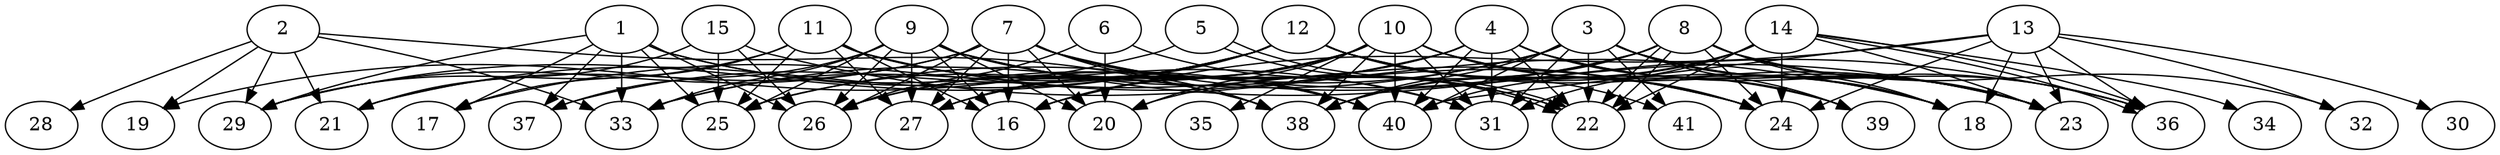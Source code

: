 // DAG (tier=3-complex, mode=data, n=41, ccr=0.513, fat=0.814, density=0.629, regular=0.360, jump=0.311, mindata=4194304, maxdata=33554432)
// DAG automatically generated by daggen at Sun Aug 24 16:33:35 2025
// /home/ermia/Project/Environments/daggen/bin/daggen --dot --ccr 0.513 --fat 0.814 --regular 0.360 --density 0.629 --jump 0.311 --mindata 4194304 --maxdata 33554432 -n 41 
digraph G {
  1 [size="11720893168507093516288", alpha="0.17", expect_size="5860446584253546758144"]
  1 -> 17 [size ="4127912269709312"]
  1 -> 25 [size ="4127912269709312"]
  1 -> 26 [size ="4127912269709312"]
  1 -> 29 [size ="4127912269709312"]
  1 -> 31 [size ="4127912269709312"]
  1 -> 33 [size ="4127912269709312"]
  1 -> 37 [size ="4127912269709312"]
  1 -> 40 [size ="4127912269709312"]
  2 [size="3212127378894494720", alpha="0.08", expect_size="1606063689447247360"]
  2 -> 19 [size ="1541306266419200"]
  2 -> 21 [size ="1541306266419200"]
  2 -> 28 [size ="1541306266419200"]
  2 -> 29 [size ="1541306266419200"]
  2 -> 33 [size ="1541306266419200"]
  2 -> 38 [size ="1541306266419200"]
  3 [size="4286846900701816160256", alpha="0.02", expect_size="2143423450350908080128"]
  3 -> 18 [size ="2111131581677568"]
  3 -> 22 [size ="2111131581677568"]
  3 -> 23 [size ="2111131581677568"]
  3 -> 26 [size ="2111131581677568"]
  3 -> 31 [size ="2111131581677568"]
  3 -> 33 [size ="2111131581677568"]
  3 -> 36 [size ="2111131581677568"]
  3 -> 38 [size ="2111131581677568"]
  3 -> 39 [size ="2111131581677568"]
  3 -> 40 [size ="2111131581677568"]
  3 -> 41 [size ="2111131581677568"]
  4 [size="5309856798625938432", alpha="0.10", expect_size="2654928399312969216"]
  4 -> 16 [size ="7412468267614208"]
  4 -> 17 [size ="7412468267614208"]
  4 -> 22 [size ="7412468267614208"]
  4 -> 23 [size ="7412468267614208"]
  4 -> 27 [size ="7412468267614208"]
  4 -> 31 [size ="7412468267614208"]
  4 -> 36 [size ="7412468267614208"]
  4 -> 39 [size ="7412468267614208"]
  4 -> 40 [size ="7412468267614208"]
  5 [size="28452019070978340", alpha="0.01", expect_size="14226009535489170"]
  5 -> 19 [size ="726779467661312"]
  5 -> 22 [size ="726779467661312"]
  5 -> 22 [size ="726779467661312"]
  6 [size="1619253979817846784", alpha="0.11", expect_size="809626989908923392"]
  6 -> 20 [size ="1239774597742592"]
  6 -> 22 [size ="1239774597742592"]
  6 -> 26 [size ="1239774597742592"]
  7 [size="129608202641961840", alpha="0.12", expect_size="64804101320980920"]
  7 -> 16 [size ="2221391722053632"]
  7 -> 20 [size ="2221391722053632"]
  7 -> 21 [size ="2221391722053632"]
  7 -> 22 [size ="2221391722053632"]
  7 -> 23 [size ="2221391722053632"]
  7 -> 26 [size ="2221391722053632"]
  7 -> 27 [size ="2221391722053632"]
  7 -> 29 [size ="2221391722053632"]
  7 -> 31 [size ="2221391722053632"]
  7 -> 38 [size ="2221391722053632"]
  7 -> 40 [size ="2221391722053632"]
  8 [size="1796683310869881290752", alpha="0.18", expect_size="898341655434940645376"]
  8 -> 18 [size ="1182327187177472"]
  8 -> 20 [size ="1182327187177472"]
  8 -> 22 [size ="1182327187177472"]
  8 -> 22 [size ="1182327187177472"]
  8 -> 23 [size ="1182327187177472"]
  8 -> 24 [size ="1182327187177472"]
  8 -> 25 [size ="1182327187177472"]
  8 -> 32 [size ="1182327187177472"]
  8 -> 38 [size ="1182327187177472"]
  9 [size="52752827313558528", alpha="0.18", expect_size="26376413656779264"]
  9 -> 16 [size ="3505392621453312"]
  9 -> 20 [size ="3505392621453312"]
  9 -> 24 [size ="3505392621453312"]
  9 -> 25 [size ="3505392621453312"]
  9 -> 26 [size ="3505392621453312"]
  9 -> 27 [size ="3505392621453312"]
  9 -> 33 [size ="3505392621453312"]
  9 -> 36 [size ="3505392621453312"]
  9 -> 37 [size ="3505392621453312"]
  9 -> 40 [size ="3505392621453312"]
  10 [size="48159876617453296", alpha="0.04", expect_size="24079938308726648"]
  10 -> 16 [size ="5711776645644288"]
  10 -> 18 [size ="5711776645644288"]
  10 -> 20 [size ="5711776645644288"]
  10 -> 23 [size ="5711776645644288"]
  10 -> 24 [size ="5711776645644288"]
  10 -> 25 [size ="5711776645644288"]
  10 -> 26 [size ="5711776645644288"]
  10 -> 27 [size ="5711776645644288"]
  10 -> 31 [size ="5711776645644288"]
  10 -> 35 [size ="5711776645644288"]
  10 -> 38 [size ="5711776645644288"]
  10 -> 40 [size ="5711776645644288"]
  11 [size="20759253169249804288", alpha="0.18", expect_size="10379626584624902144"]
  11 -> 16 [size ="8970951911800832"]
  11 -> 17 [size ="8970951911800832"]
  11 -> 24 [size ="8970951911800832"]
  11 -> 25 [size ="8970951911800832"]
  11 -> 27 [size ="8970951911800832"]
  11 -> 29 [size ="8970951911800832"]
  11 -> 38 [size ="8970951911800832"]
  11 -> 40 [size ="8970951911800832"]
  12 [size="8933342655972137984", alpha="0.20", expect_size="4466671327986068992"]
  12 -> 18 [size ="6105786249904128"]
  12 -> 21 [size ="6105786249904128"]
  12 -> 23 [size ="6105786249904128"]
  12 -> 24 [size ="6105786249904128"]
  12 -> 27 [size ="6105786249904128"]
  12 -> 29 [size ="6105786249904128"]
  12 -> 33 [size ="6105786249904128"]
  12 -> 37 [size ="6105786249904128"]
  12 -> 39 [size ="6105786249904128"]
  12 -> 41 [size ="6105786249904128"]
  13 [size="32295286598971609317376", alpha="0.04", expect_size="16147643299485804658688"]
  13 -> 16 [size ="8113023780651008"]
  13 -> 18 [size ="8113023780651008"]
  13 -> 23 [size ="8113023780651008"]
  13 -> 24 [size ="8113023780651008"]
  13 -> 30 [size ="8113023780651008"]
  13 -> 32 [size ="8113023780651008"]
  13 -> 36 [size ="8113023780651008"]
  13 -> 40 [size ="8113023780651008"]
  14 [size="10450920198696572289024", alpha="0.01", expect_size="5225460099348286144512"]
  14 -> 22 [size ="3824074472030208"]
  14 -> 23 [size ="3824074472030208"]
  14 -> 24 [size ="3824074472030208"]
  14 -> 31 [size ="3824074472030208"]
  14 -> 34 [size ="3824074472030208"]
  14 -> 36 [size ="3824074472030208"]
  14 -> 36 [size ="3824074472030208"]
  14 -> 38 [size ="3824074472030208"]
  14 -> 40 [size ="3824074472030208"]
  15 [size="11105854252638984470528", alpha="0.18", expect_size="5552927126319492235264"]
  15 -> 18 [size ="3982214354173952"]
  15 -> 21 [size ="3982214354173952"]
  15 -> 25 [size ="3982214354173952"]
  15 -> 26 [size ="3982214354173952"]
  16 [size="59573781438997008", alpha="0.03", expect_size="29786890719498504"]
  17 [size="2070589171983924068352", alpha="0.01", expect_size="1035294585991962034176"]
  18 [size="87158503331168256", alpha="0.11", expect_size="43579251665584128"]
  19 [size="251291160652469120", alpha="0.16", expect_size="125645580326234560"]
  20 [size="20937184956940472320", alpha="0.17", expect_size="10468592478470236160"]
  21 [size="20671934625763712", alpha="0.14", expect_size="10335967312881856"]
  22 [size="165638777636264032", alpha="0.03", expect_size="82819388818132016"]
  23 [size="182464969996962304", alpha="0.08", expect_size="91232484998481152"]
  24 [size="7499084735216454656", alpha="0.16", expect_size="3749542367608227328"]
  25 [size="3193501531484909993984", alpha="0.18", expect_size="1596750765742454996992"]
  26 [size="98942083729029600", alpha="0.18", expect_size="49471041864514800"]
  27 [size="231448680717420832", alpha="0.10", expect_size="115724340358710416"]
  28 [size="18145601618757468291072", alpha="0.17", expect_size="9072800809378734145536"]
  29 [size="43544813110803176", alpha="0.16", expect_size="21772406555401588"]
  30 [size="28790759139230692", alpha="0.03", expect_size="14395379569615346"]
  31 [size="11858572956844771328", alpha="0.02", expect_size="5929286478422385664"]
  32 [size="3742967772324752896", alpha="0.03", expect_size="1871483886162376448"]
  33 [size="229812125124501696", alpha="0.11", expect_size="114906062562250848"]
  34 [size="25324824893769958555648", alpha="0.09", expect_size="12662412446884979277824"]
  35 [size="4625328739926161752064", alpha="0.04", expect_size="2312664369963080876032"]
  36 [size="134275844067785440", alpha="0.20", expect_size="67137922033892720"]
  37 [size="12089024002544449536", alpha="0.02", expect_size="6044512001272224768"]
  38 [size="331561137873678208", alpha="0.09", expect_size="165780568936839104"]
  39 [size="256391260945209856", alpha="0.10", expect_size="128195630472604928"]
  40 [size="228413685457516480", alpha="0.10", expect_size="114206842728758240"]
  41 [size="47353716816292536", alpha="0.02", expect_size="23676858408146268"]
}